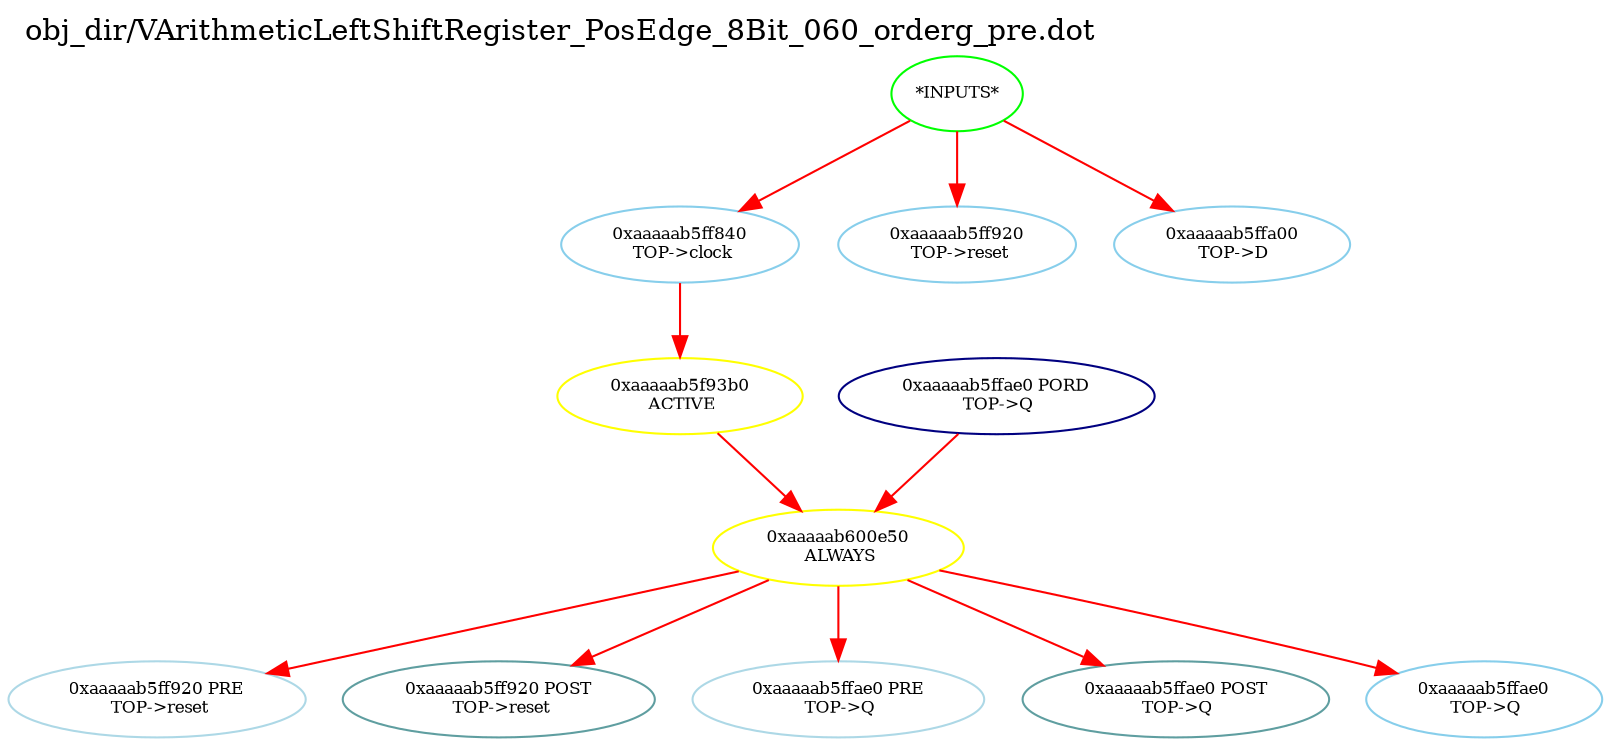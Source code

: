 digraph v3graph {
	graph	[label="obj_dir/VArithmeticLeftShiftRegister_PosEdge_8Bit_060_orderg_pre.dot",
		 labelloc=t, labeljust=l,
		 //size="7.5,10",
		 rankdir=TB];
	n0	[fontsize=8 label="*INPUTS*", color=green];
	n0xaaaaab5ff680_1	[fontsize=8 label="0xaaaaab5ff840\n TOP->clock", color=skyblue];
	n0xaaaaab5ff680_2	[fontsize=8 label="0xaaaaab5ff920\n TOP->reset", color=skyblue];
	n0xaaaaab5ff680_3	[fontsize=8 label="0xaaaaab5ffa00\n TOP->D", color=skyblue];
	n0xaaaaab5ff680_4	[fontsize=8 label="0xaaaaab5f93b0\n ACTIVE", color=yellow];
	n0xaaaaab5ff680_5	[fontsize=8 label="0xaaaaab600e50\n ALWAYS", color=yellow];
	n0xaaaaab5ff680_6	[fontsize=8 label="0xaaaaab5ff920 PRE\n TOP->reset", color=lightblue];
	n0xaaaaab5ff680_7	[fontsize=8 label="0xaaaaab5ff920 POST\n TOP->reset", color=CadetBlue];
	n0xaaaaab5ff680_8	[fontsize=8 label="0xaaaaab5ffae0 PRE\n TOP->Q", color=lightblue];
	n0xaaaaab5ff680_9	[fontsize=8 label="0xaaaaab5ffae0 POST\n TOP->Q", color=CadetBlue];
	n0xaaaaab5ff680_10	[fontsize=8 label="0xaaaaab5ffae0 PORD\n TOP->Q", color=NavyBlue];
	n0xaaaaab5ff680_11	[fontsize=8 label="0xaaaaab5ffae0\n TOP->Q", color=skyblue];
	n0 -> n0xaaaaab5ff680_1 [fontsize=8 label="" weight=1 color=red];
	n0 -> n0xaaaaab5ff680_2 [fontsize=8 label="" weight=1 color=red];
	n0 -> n0xaaaaab5ff680_3 [fontsize=8 label="" weight=1 color=red];
	n0xaaaaab5ff680_1 -> n0xaaaaab5ff680_4 [fontsize=8 label="" weight=8 color=red];
	n0xaaaaab5ff680_4 -> n0xaaaaab5ff680_5 [fontsize=8 label="" weight=32 color=red];
	n0xaaaaab5ff680_5 -> n0xaaaaab5ff680_6 [fontsize=8 label="" weight=32 color=red];
	n0xaaaaab5ff680_5 -> n0xaaaaab5ff680_7 [fontsize=8 label="" weight=2 color=red];
	n0xaaaaab5ff680_5 -> n0xaaaaab5ff680_8 [fontsize=8 label="" weight=32 color=red];
	n0xaaaaab5ff680_5 -> n0xaaaaab5ff680_9 [fontsize=8 label="" weight=2 color=red];
	n0xaaaaab5ff680_5 -> n0xaaaaab5ff680_11 [fontsize=8 label="" weight=32 color=red];
	n0xaaaaab5ff680_10 -> n0xaaaaab5ff680_5 [fontsize=8 label="" weight=32 color=red];
}

